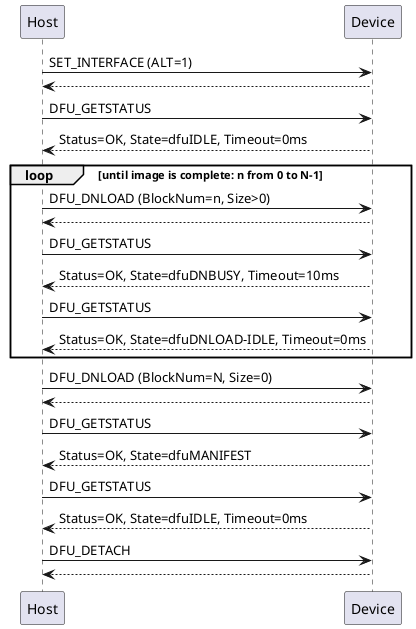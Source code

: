 @startuml
participant Host as H
participant Device as D
H -> D : SET_INTERFACE (ALT=1)
D --> H
H -> D : DFU_GETSTATUS
D --> H : Status=OK, State=dfuIDLE, Timeout=0ms
loop until image is complete: n from 0 to N-1
    H -> D : DFU_DNLOAD (BlockNum=n, Size>0)
    D --> H
    H -> D : DFU_GETSTATUS
    D --> H : Status=OK, State=dfuDNBUSY, Timeout=10ms
    H -> D : DFU_GETSTATUS
    D --> H : Status=OK, State=dfuDNLOAD-IDLE, Timeout=0ms
end
H -> D : DFU_DNLOAD (BlockNum=N, Size=0)
D --> H
H -> D : DFU_GETSTATUS
D --> H : Status=OK, State=dfuMANIFEST
H -> D : DFU_GETSTATUS
D --> H : Status=OK, State=dfuIDLE, Timeout=0ms
H -> D : DFU_DETACH
D --> H
@enduml
